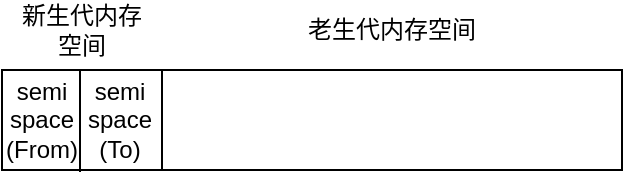 <mxfile version="14.7.9" type="device"><diagram id="Nq7AUwqCZqbfevfCqMCC" name="Page-1"><mxGraphModel dx="530" dy="495" grid="1" gridSize="10" guides="1" tooltips="1" connect="1" arrows="1" fold="1" page="1" pageScale="1" pageWidth="827" pageHeight="1169" math="0" shadow="0"><root><mxCell id="0"/><mxCell id="1" parent="0"/><mxCell id="Qx7u3RPcG3PSxy5eOCcH-1" value="" style="rounded=0;whiteSpace=wrap;html=1;align=center;" parent="1" vertex="1"><mxGeometry x="220" y="270" width="310" height="50" as="geometry"/></mxCell><mxCell id="Qx7u3RPcG3PSxy5eOCcH-3" value="" style="endArrow=none;html=1;" parent="1" edge="1"><mxGeometry width="50" height="50" relative="1" as="geometry"><mxPoint x="300" y="320" as="sourcePoint"/><mxPoint x="300" y="270" as="targetPoint"/></mxGeometry></mxCell><mxCell id="Qx7u3RPcG3PSxy5eOCcH-5" value="新生代内存&lt;br&gt;空间" style="text;html=1;strokeColor=none;fillColor=none;align=center;verticalAlign=middle;whiteSpace=wrap;rounded=0;" parent="1" vertex="1"><mxGeometry x="220" y="240" width="80" height="20" as="geometry"/></mxCell><mxCell id="xP3vK_mEVmMs0ZvcS-vN-1" value="老生代内存空间" style="text;html=1;strokeColor=none;fillColor=none;align=center;verticalAlign=middle;whiteSpace=wrap;rounded=0;" parent="1" vertex="1"><mxGeometry x="300" y="240" width="230" height="20" as="geometry"/></mxCell><mxCell id="FKeBFc1LdlMJEjbchiaJ-1" value="" style="endArrow=none;html=1;" edge="1" parent="1"><mxGeometry width="50" height="50" relative="1" as="geometry"><mxPoint x="259" y="321" as="sourcePoint"/><mxPoint x="259" y="270" as="targetPoint"/></mxGeometry></mxCell><mxCell id="FKeBFc1LdlMJEjbchiaJ-2" value="semi&lt;br&gt;space&lt;br&gt;(From)" style="text;html=1;strokeColor=none;fillColor=none;align=center;verticalAlign=middle;whiteSpace=wrap;rounded=0;" vertex="1" parent="1"><mxGeometry x="220" y="285" width="40" height="20" as="geometry"/></mxCell><mxCell id="FKeBFc1LdlMJEjbchiaJ-3" value="semi&lt;br&gt;space&lt;br&gt;(To)" style="text;html=1;strokeColor=none;fillColor=none;align=center;verticalAlign=middle;whiteSpace=wrap;rounded=0;" vertex="1" parent="1"><mxGeometry x="259" y="285" width="40" height="20" as="geometry"/></mxCell></root></mxGraphModel></diagram></mxfile>